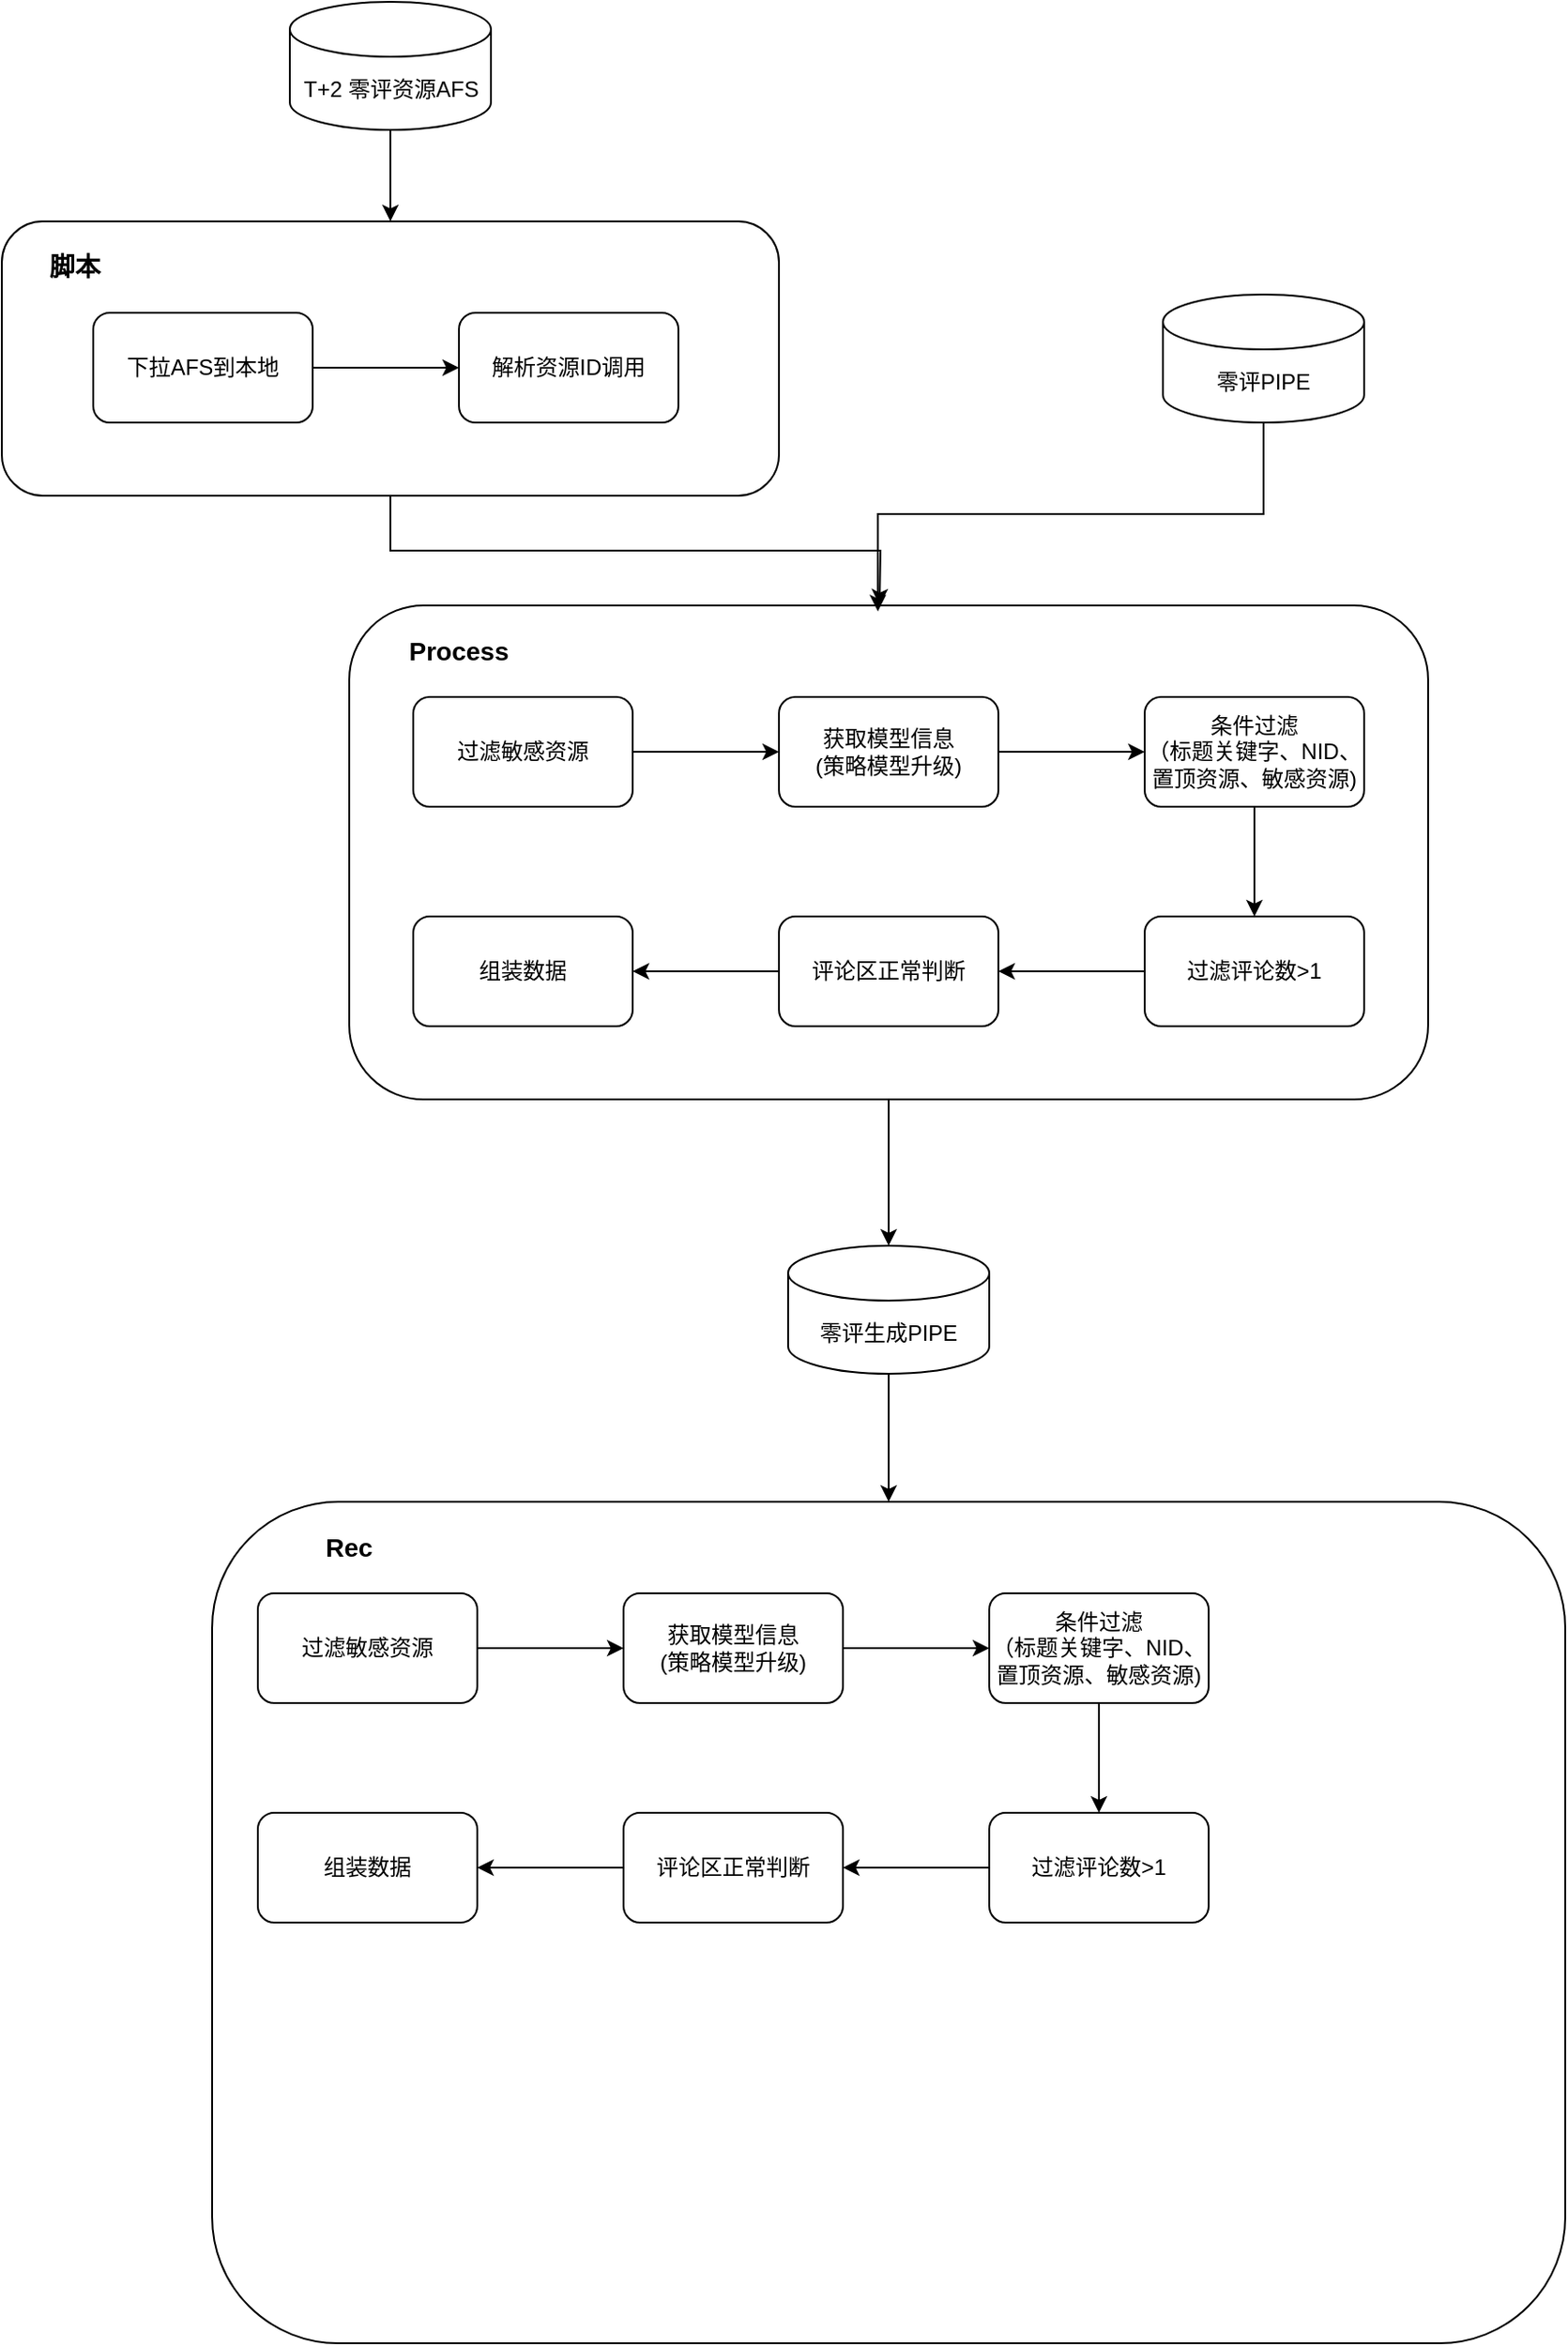 <mxfile version="28.2.3">
  <diagram id="prtHgNgQTEPvFCAcTncT" name="Page-1">
    <mxGraphModel dx="946" dy="1779" grid="1" gridSize="10" guides="1" tooltips="1" connect="1" arrows="1" fold="1" page="1" pageScale="1" pageWidth="827" pageHeight="1169" math="0" shadow="0">
      <root>
        <mxCell id="0" />
        <mxCell id="1" parent="0" />
        <mxCell id="j_qm16xbXS9vsEX-Bplc-20" style="edgeStyle=orthogonalEdgeStyle;rounded=0;orthogonalLoop=1;jettySize=auto;html=1;" edge="1" parent="1" source="j_qm16xbXS9vsEX-Bplc-2" target="j_qm16xbXS9vsEX-Bplc-19">
          <mxGeometry relative="1" as="geometry" />
        </mxCell>
        <mxCell id="j_qm16xbXS9vsEX-Bplc-2" value="" style="rounded=1;whiteSpace=wrap;html=1;" vertex="1" parent="1">
          <mxGeometry x="710" y="70" width="590" height="270" as="geometry" />
        </mxCell>
        <mxCell id="j_qm16xbXS9vsEX-Bplc-6" style="edgeStyle=orthogonalEdgeStyle;rounded=0;orthogonalLoop=1;jettySize=auto;html=1;entryX=0.49;entryY=0.012;entryDx=0;entryDy=0;entryPerimeter=0;" edge="1" parent="1" source="j_qm16xbXS9vsEX-Bplc-3" target="j_qm16xbXS9vsEX-Bplc-2">
          <mxGeometry relative="1" as="geometry" />
        </mxCell>
        <mxCell id="j_qm16xbXS9vsEX-Bplc-3" value="零评PIPE" style="shape=cylinder3;whiteSpace=wrap;html=1;boundedLbl=1;backgroundOutline=1;size=15;" vertex="1" parent="1">
          <mxGeometry x="1155" y="-100" width="110" height="70" as="geometry" />
        </mxCell>
        <mxCell id="j_qm16xbXS9vsEX-Bplc-9" value="" style="edgeStyle=orthogonalEdgeStyle;rounded=0;orthogonalLoop=1;jettySize=auto;html=1;" edge="1" parent="1" source="j_qm16xbXS9vsEX-Bplc-5" target="j_qm16xbXS9vsEX-Bplc-8">
          <mxGeometry relative="1" as="geometry" />
        </mxCell>
        <mxCell id="j_qm16xbXS9vsEX-Bplc-5" value="过滤敏感资源" style="rounded=1;whiteSpace=wrap;html=1;" vertex="1" parent="1">
          <mxGeometry x="745" y="120" width="120" height="60" as="geometry" />
        </mxCell>
        <mxCell id="j_qm16xbXS9vsEX-Bplc-7" value="&lt;b&gt;&lt;font style=&quot;font-size: 14px;&quot;&gt;Process&lt;/font&gt;&lt;/b&gt;" style="text;html=1;align=center;verticalAlign=middle;whiteSpace=wrap;rounded=0;" vertex="1" parent="1">
          <mxGeometry x="740" y="80" width="60" height="30" as="geometry" />
        </mxCell>
        <mxCell id="j_qm16xbXS9vsEX-Bplc-11" value="" style="edgeStyle=orthogonalEdgeStyle;rounded=0;orthogonalLoop=1;jettySize=auto;html=1;" edge="1" parent="1" source="j_qm16xbXS9vsEX-Bplc-8" target="j_qm16xbXS9vsEX-Bplc-10">
          <mxGeometry relative="1" as="geometry" />
        </mxCell>
        <mxCell id="j_qm16xbXS9vsEX-Bplc-8" value="获取模型信息&lt;div&gt;(策略模型升级)&lt;/div&gt;" style="rounded=1;whiteSpace=wrap;html=1;" vertex="1" parent="1">
          <mxGeometry x="945" y="120" width="120" height="60" as="geometry" />
        </mxCell>
        <mxCell id="j_qm16xbXS9vsEX-Bplc-13" value="" style="edgeStyle=orthogonalEdgeStyle;rounded=0;orthogonalLoop=1;jettySize=auto;html=1;" edge="1" parent="1" source="j_qm16xbXS9vsEX-Bplc-10" target="j_qm16xbXS9vsEX-Bplc-12">
          <mxGeometry relative="1" as="geometry" />
        </mxCell>
        <mxCell id="j_qm16xbXS9vsEX-Bplc-10" value="条件过滤&lt;div&gt;（标题关键字、NID、置顶资源、敏感资源)&lt;/div&gt;" style="rounded=1;whiteSpace=wrap;html=1;" vertex="1" parent="1">
          <mxGeometry x="1145" y="120" width="120" height="60" as="geometry" />
        </mxCell>
        <mxCell id="j_qm16xbXS9vsEX-Bplc-15" value="" style="edgeStyle=orthogonalEdgeStyle;rounded=0;orthogonalLoop=1;jettySize=auto;html=1;" edge="1" parent="1" source="j_qm16xbXS9vsEX-Bplc-12" target="j_qm16xbXS9vsEX-Bplc-14">
          <mxGeometry relative="1" as="geometry" />
        </mxCell>
        <mxCell id="j_qm16xbXS9vsEX-Bplc-12" value="过滤评论数&amp;gt;1" style="rounded=1;whiteSpace=wrap;html=1;" vertex="1" parent="1">
          <mxGeometry x="1145" y="240" width="120" height="60" as="geometry" />
        </mxCell>
        <mxCell id="j_qm16xbXS9vsEX-Bplc-17" value="" style="edgeStyle=orthogonalEdgeStyle;rounded=0;orthogonalLoop=1;jettySize=auto;html=1;" edge="1" parent="1" source="j_qm16xbXS9vsEX-Bplc-14" target="j_qm16xbXS9vsEX-Bplc-16">
          <mxGeometry relative="1" as="geometry" />
        </mxCell>
        <mxCell id="j_qm16xbXS9vsEX-Bplc-14" value="评论区正常判断" style="rounded=1;whiteSpace=wrap;html=1;" vertex="1" parent="1">
          <mxGeometry x="945" y="240" width="120" height="60" as="geometry" />
        </mxCell>
        <mxCell id="j_qm16xbXS9vsEX-Bplc-16" value="组装数据" style="rounded=1;whiteSpace=wrap;html=1;" vertex="1" parent="1">
          <mxGeometry x="745" y="240" width="120" height="60" as="geometry" />
        </mxCell>
        <mxCell id="j_qm16xbXS9vsEX-Bplc-45" style="edgeStyle=orthogonalEdgeStyle;rounded=0;orthogonalLoop=1;jettySize=auto;html=1;entryX=0.5;entryY=0;entryDx=0;entryDy=0;" edge="1" parent="1" source="j_qm16xbXS9vsEX-Bplc-19" target="j_qm16xbXS9vsEX-Bplc-32">
          <mxGeometry relative="1" as="geometry" />
        </mxCell>
        <mxCell id="j_qm16xbXS9vsEX-Bplc-19" value="零评生成PIPE" style="shape=cylinder3;whiteSpace=wrap;html=1;boundedLbl=1;backgroundOutline=1;size=15;" vertex="1" parent="1">
          <mxGeometry x="950" y="420" width="110" height="70" as="geometry" />
        </mxCell>
        <mxCell id="j_qm16xbXS9vsEX-Bplc-31" style="edgeStyle=orthogonalEdgeStyle;rounded=0;orthogonalLoop=1;jettySize=auto;html=1;" edge="1" parent="1" source="j_qm16xbXS9vsEX-Bplc-22" target="j_qm16xbXS9vsEX-Bplc-23">
          <mxGeometry relative="1" as="geometry" />
        </mxCell>
        <mxCell id="j_qm16xbXS9vsEX-Bplc-22" value="T+2 零评资源AFS" style="shape=cylinder3;whiteSpace=wrap;html=1;boundedLbl=1;backgroundOutline=1;size=15;" vertex="1" parent="1">
          <mxGeometry x="677.5" y="-260" width="110" height="70" as="geometry" />
        </mxCell>
        <mxCell id="j_qm16xbXS9vsEX-Bplc-28" style="edgeStyle=orthogonalEdgeStyle;rounded=0;orthogonalLoop=1;jettySize=auto;html=1;exitX=0.5;exitY=1;exitDx=0;exitDy=0;" edge="1" parent="1" source="j_qm16xbXS9vsEX-Bplc-23">
          <mxGeometry relative="1" as="geometry">
            <mxPoint x="1000" y="70" as="targetPoint" />
          </mxGeometry>
        </mxCell>
        <mxCell id="j_qm16xbXS9vsEX-Bplc-23" value="" style="rounded=1;whiteSpace=wrap;html=1;" vertex="1" parent="1">
          <mxGeometry x="520" y="-140" width="425" height="150" as="geometry" />
        </mxCell>
        <mxCell id="j_qm16xbXS9vsEX-Bplc-24" value="&lt;b&gt;&lt;font style=&quot;font-size: 14px;&quot;&gt;脚本&lt;/font&gt;&lt;/b&gt;" style="text;html=1;align=center;verticalAlign=middle;whiteSpace=wrap;rounded=0;" vertex="1" parent="1">
          <mxGeometry x="530" y="-130" width="60" height="30" as="geometry" />
        </mxCell>
        <mxCell id="j_qm16xbXS9vsEX-Bplc-27" value="" style="edgeStyle=orthogonalEdgeStyle;rounded=0;orthogonalLoop=1;jettySize=auto;html=1;" edge="1" parent="1" source="j_qm16xbXS9vsEX-Bplc-25" target="j_qm16xbXS9vsEX-Bplc-26">
          <mxGeometry relative="1" as="geometry" />
        </mxCell>
        <mxCell id="j_qm16xbXS9vsEX-Bplc-25" value="下拉AFS到本地" style="rounded=1;whiteSpace=wrap;html=1;" vertex="1" parent="1">
          <mxGeometry x="570" y="-90" width="120" height="60" as="geometry" />
        </mxCell>
        <mxCell id="j_qm16xbXS9vsEX-Bplc-26" value="解析资源ID调用" style="rounded=1;whiteSpace=wrap;html=1;" vertex="1" parent="1">
          <mxGeometry x="770" y="-90" width="120" height="60" as="geometry" />
        </mxCell>
        <mxCell id="j_qm16xbXS9vsEX-Bplc-32" value="" style="rounded=1;whiteSpace=wrap;html=1;" vertex="1" parent="1">
          <mxGeometry x="635" y="560" width="740" height="460" as="geometry" />
        </mxCell>
        <mxCell id="j_qm16xbXS9vsEX-Bplc-33" value="" style="edgeStyle=orthogonalEdgeStyle;rounded=0;orthogonalLoop=1;jettySize=auto;html=1;" edge="1" parent="1" source="j_qm16xbXS9vsEX-Bplc-34" target="j_qm16xbXS9vsEX-Bplc-37">
          <mxGeometry relative="1" as="geometry" />
        </mxCell>
        <mxCell id="j_qm16xbXS9vsEX-Bplc-34" value="过滤敏感资源" style="rounded=1;whiteSpace=wrap;html=1;" vertex="1" parent="1">
          <mxGeometry x="660" y="610" width="120" height="60" as="geometry" />
        </mxCell>
        <mxCell id="j_qm16xbXS9vsEX-Bplc-35" value="&lt;span style=&quot;font-size: 14px;&quot;&gt;&lt;b&gt;Rec&lt;/b&gt;&lt;/span&gt;" style="text;html=1;align=center;verticalAlign=middle;whiteSpace=wrap;rounded=0;" vertex="1" parent="1">
          <mxGeometry x="680" y="570" width="60" height="30" as="geometry" />
        </mxCell>
        <mxCell id="j_qm16xbXS9vsEX-Bplc-36" value="" style="edgeStyle=orthogonalEdgeStyle;rounded=0;orthogonalLoop=1;jettySize=auto;html=1;" edge="1" parent="1" source="j_qm16xbXS9vsEX-Bplc-37" target="j_qm16xbXS9vsEX-Bplc-39">
          <mxGeometry relative="1" as="geometry" />
        </mxCell>
        <mxCell id="j_qm16xbXS9vsEX-Bplc-37" value="获取模型信息&lt;div&gt;(策略模型升级)&lt;/div&gt;" style="rounded=1;whiteSpace=wrap;html=1;" vertex="1" parent="1">
          <mxGeometry x="860" y="610" width="120" height="60" as="geometry" />
        </mxCell>
        <mxCell id="j_qm16xbXS9vsEX-Bplc-38" value="" style="edgeStyle=orthogonalEdgeStyle;rounded=0;orthogonalLoop=1;jettySize=auto;html=1;" edge="1" parent="1" source="j_qm16xbXS9vsEX-Bplc-39" target="j_qm16xbXS9vsEX-Bplc-41">
          <mxGeometry relative="1" as="geometry" />
        </mxCell>
        <mxCell id="j_qm16xbXS9vsEX-Bplc-39" value="条件过滤&lt;div&gt;（标题关键字、NID、置顶资源、敏感资源)&lt;/div&gt;" style="rounded=1;whiteSpace=wrap;html=1;" vertex="1" parent="1">
          <mxGeometry x="1060" y="610" width="120" height="60" as="geometry" />
        </mxCell>
        <mxCell id="j_qm16xbXS9vsEX-Bplc-40" value="" style="edgeStyle=orthogonalEdgeStyle;rounded=0;orthogonalLoop=1;jettySize=auto;html=1;" edge="1" parent="1" source="j_qm16xbXS9vsEX-Bplc-41" target="j_qm16xbXS9vsEX-Bplc-43">
          <mxGeometry relative="1" as="geometry" />
        </mxCell>
        <mxCell id="j_qm16xbXS9vsEX-Bplc-41" value="过滤评论数&amp;gt;1" style="rounded=1;whiteSpace=wrap;html=1;" vertex="1" parent="1">
          <mxGeometry x="1060" y="730" width="120" height="60" as="geometry" />
        </mxCell>
        <mxCell id="j_qm16xbXS9vsEX-Bplc-42" value="" style="edgeStyle=orthogonalEdgeStyle;rounded=0;orthogonalLoop=1;jettySize=auto;html=1;" edge="1" parent="1" source="j_qm16xbXS9vsEX-Bplc-43" target="j_qm16xbXS9vsEX-Bplc-44">
          <mxGeometry relative="1" as="geometry" />
        </mxCell>
        <mxCell id="j_qm16xbXS9vsEX-Bplc-43" value="评论区正常判断" style="rounded=1;whiteSpace=wrap;html=1;" vertex="1" parent="1">
          <mxGeometry x="860" y="730" width="120" height="60" as="geometry" />
        </mxCell>
        <mxCell id="j_qm16xbXS9vsEX-Bplc-44" value="组装数据" style="rounded=1;whiteSpace=wrap;html=1;" vertex="1" parent="1">
          <mxGeometry x="660" y="730" width="120" height="60" as="geometry" />
        </mxCell>
      </root>
    </mxGraphModel>
  </diagram>
</mxfile>
